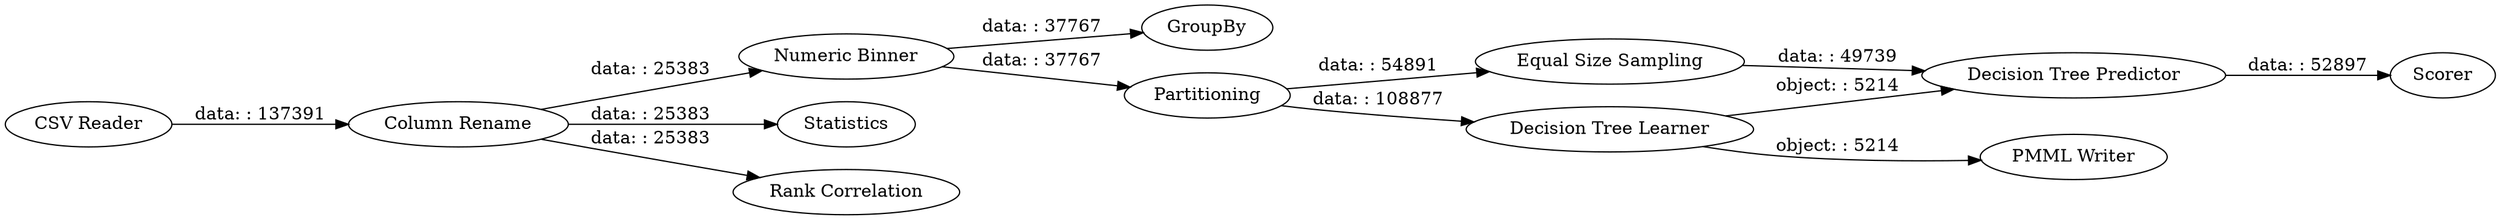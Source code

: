 digraph {
	"3457614135015734402_12" [label=GroupBy]
	"5319610753835267589_8" [label="Column Rename"]
	"5319610753835267589_15" [label="Equal Size Sampling"]
	"5319610753835267589_16" [label="Decision Tree Predictor"]
	"5319610753835267589_1" [label="CSV Reader"]
	"5319610753835267589_9" [label="Numeric Binner"]
	"5319610753835267589_14" [label="Decision Tree Learner"]
	"5319610753835267589_17" [label=Scorer]
	"5319610753835267589_7" [label=Statistics]
	"5319610753835267589_3" [label=Partitioning]
	"5319610753835267589_18" [label="PMML Writer"]
	"5319610753835267589_13" [label="Rank Correlation"]
	"5319610753835267589_3" -> "5319610753835267589_15" [label="data: : 54891"]
	"5319610753835267589_8" -> "5319610753835267589_9" [label="data: : 25383"]
	"5319610753835267589_1" -> "5319610753835267589_8" [label="data: : 137391"]
	"5319610753835267589_8" -> "5319610753835267589_13" [label="data: : 25383"]
	"5319610753835267589_9" -> "3457614135015734402_12" [label="data: : 37767"]
	"5319610753835267589_8" -> "5319610753835267589_7" [label="data: : 25383"]
	"5319610753835267589_15" -> "5319610753835267589_16" [label="data: : 49739"]
	"5319610753835267589_14" -> "5319610753835267589_16" [label="object: : 5214"]
	"5319610753835267589_16" -> "5319610753835267589_17" [label="data: : 52897"]
	"5319610753835267589_14" -> "5319610753835267589_18" [label="object: : 5214"]
	"5319610753835267589_9" -> "5319610753835267589_3" [label="data: : 37767"]
	"5319610753835267589_3" -> "5319610753835267589_14" [label="data: : 108877"]
	rankdir=LR
}
